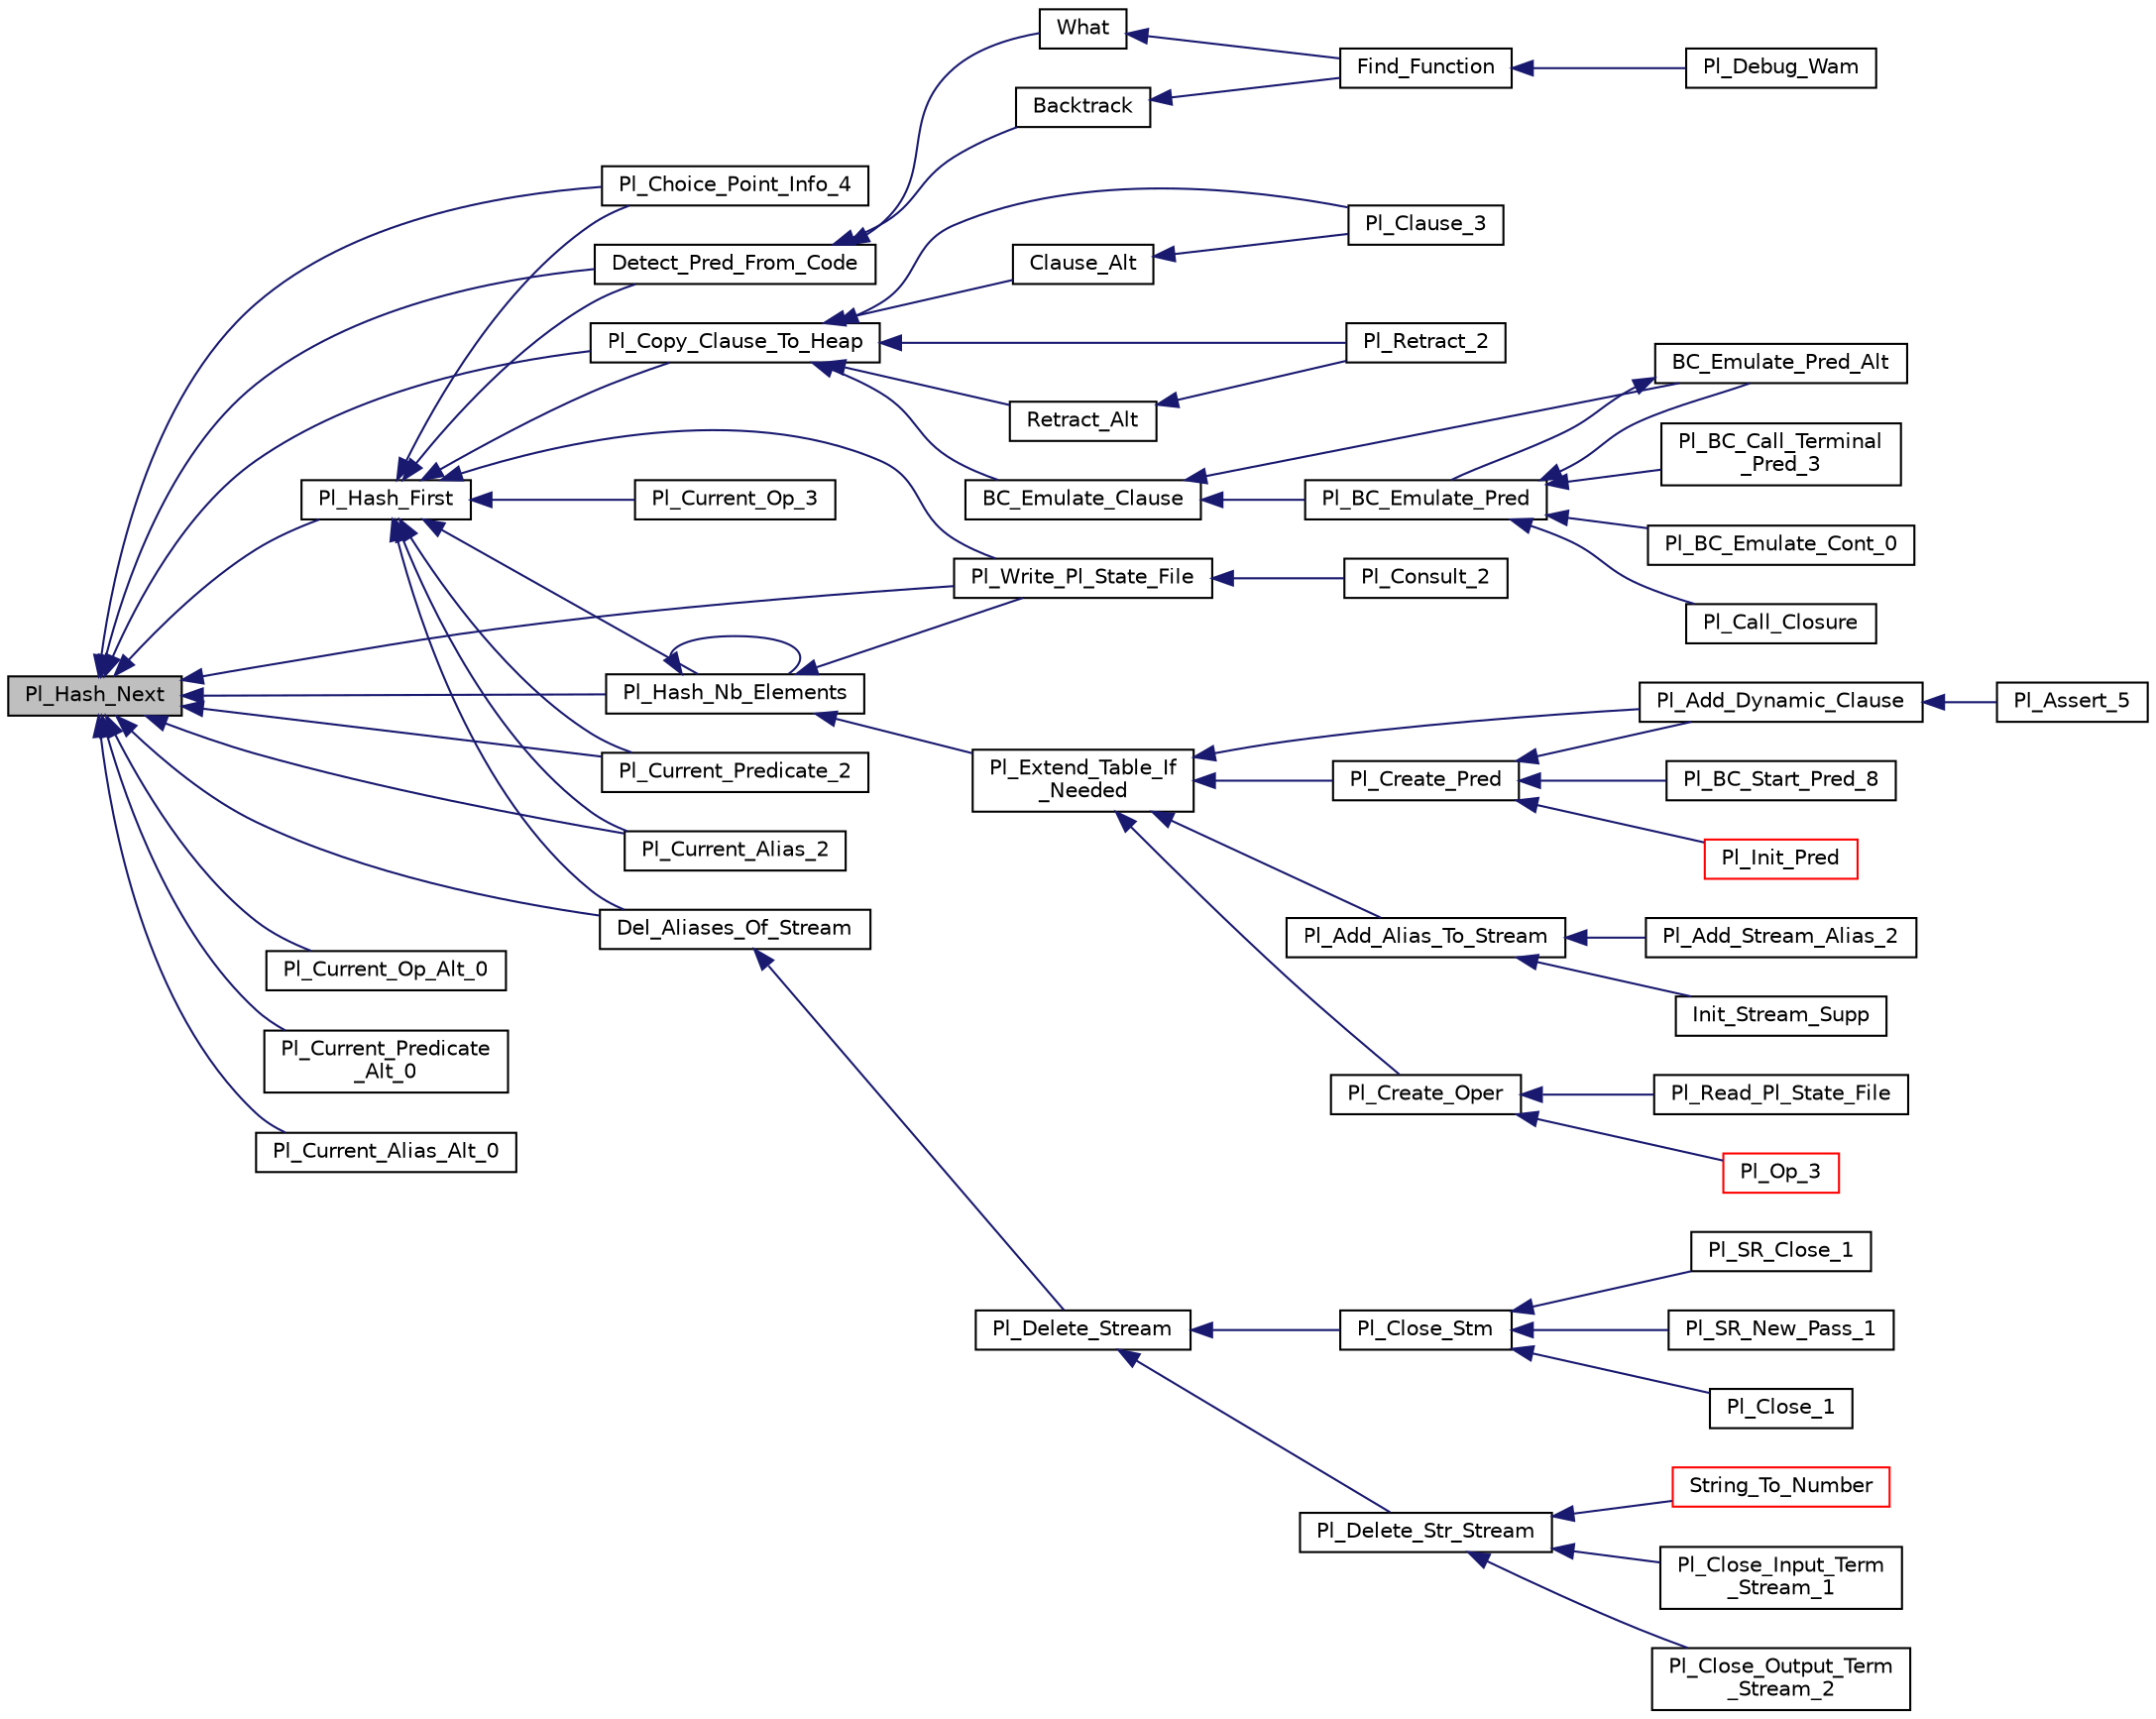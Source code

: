 digraph "Pl_Hash_Next"
{
  edge [fontname="Helvetica",fontsize="10",labelfontname="Helvetica",labelfontsize="10"];
  node [fontname="Helvetica",fontsize="10",shape=record];
  rankdir="LR";
  Node1 [label="Pl_Hash_Next",height=0.2,width=0.4,color="black", fillcolor="grey75", style="filled", fontcolor="black"];
  Node1 -> Node2 [dir="back",color="midnightblue",fontsize="10",style="solid"];
  Node2 [label="Pl_Choice_Point_Info_4",height=0.2,width=0.4,color="black", fillcolor="white", style="filled",URL="$debugger__c_8c.html#a398c300e47cda82b625339d9e45532ae"];
  Node1 -> Node3 [dir="back",color="midnightblue",fontsize="10",style="solid"];
  Node3 [label="Detect_Pred_From_Code",height=0.2,width=0.4,color="black", fillcolor="white", style="filled",URL="$debugger__c_8c.html#a18add4a6c08f3e15fb3de2afb0af65dc"];
  Node3 -> Node4 [dir="back",color="midnightblue",fontsize="10",style="solid"];
  Node4 [label="What",height=0.2,width=0.4,color="black", fillcolor="white", style="filled",URL="$debugger__c_8c.html#ae3548d2718c3c51e01cbf3aa9752ce17"];
  Node4 -> Node5 [dir="back",color="midnightblue",fontsize="10",style="solid"];
  Node5 [label="Find_Function",height=0.2,width=0.4,color="black", fillcolor="white", style="filled",URL="$debugger__c_8c.html#ae03520aa896def6dd036699b888bd0ef"];
  Node5 -> Node6 [dir="back",color="midnightblue",fontsize="10",style="solid"];
  Node6 [label="Pl_Debug_Wam",height=0.2,width=0.4,color="black", fillcolor="white", style="filled",URL="$debugger__c_8c.html#a11e816a7993314a8e53789bac9a67f53"];
  Node3 -> Node7 [dir="back",color="midnightblue",fontsize="10",style="solid"];
  Node7 [label="Backtrack",height=0.2,width=0.4,color="black", fillcolor="white", style="filled",URL="$debugger__c_8c.html#af0c1c2a7e6feb8d41802e2e984dec8e3"];
  Node7 -> Node5 [dir="back",color="midnightblue",fontsize="10",style="solid"];
  Node1 -> Node8 [dir="back",color="midnightblue",fontsize="10",style="solid"];
  Node8 [label="Pl_Copy_Clause_To_Heap",height=0.2,width=0.4,color="black", fillcolor="white", style="filled",URL="$dynam__supp_8h.html#afed2b2b3d8c4223c1ddddc6d4813b247"];
  Node8 -> Node9 [dir="back",color="midnightblue",fontsize="10",style="solid"];
  Node9 [label="Pl_Clause_3",height=0.2,width=0.4,color="black", fillcolor="white", style="filled",URL="$assert__c_8c.html#a8515a7d3fed2843f6596cff3dcf0b19a"];
  Node8 -> Node10 [dir="back",color="midnightblue",fontsize="10",style="solid"];
  Node10 [label="Clause_Alt",height=0.2,width=0.4,color="black", fillcolor="white", style="filled",URL="$assert__c_8c.html#af37b99f42612cf9fd1ad31623af56671"];
  Node10 -> Node9 [dir="back",color="midnightblue",fontsize="10",style="solid"];
  Node8 -> Node11 [dir="back",color="midnightblue",fontsize="10",style="solid"];
  Node11 [label="Pl_Retract_2",height=0.2,width=0.4,color="black", fillcolor="white", style="filled",URL="$assert__c_8c.html#a3bb1c6a0ff26397bf50be7d9c49d64a6"];
  Node8 -> Node12 [dir="back",color="midnightblue",fontsize="10",style="solid"];
  Node12 [label="Retract_Alt",height=0.2,width=0.4,color="black", fillcolor="white", style="filled",URL="$assert__c_8c.html#a0cac80d0ad5b9e80b1cc0b5014541ed2"];
  Node12 -> Node11 [dir="back",color="midnightblue",fontsize="10",style="solid"];
  Node8 -> Node13 [dir="back",color="midnightblue",fontsize="10",style="solid"];
  Node13 [label="BC_Emulate_Clause",height=0.2,width=0.4,color="black", fillcolor="white", style="filled",URL="$bc__supp_8c.html#a77ff26a73bb5736aff1d2c5d97400be5"];
  Node13 -> Node14 [dir="back",color="midnightblue",fontsize="10",style="solid"];
  Node14 [label="Pl_BC_Emulate_Pred",height=0.2,width=0.4,color="black", fillcolor="white", style="filled",URL="$bc__supp_8h.html#a8a045e53639fe083b9e018f119e754e4"];
  Node14 -> Node15 [dir="back",color="midnightblue",fontsize="10",style="solid"];
  Node15 [label="Pl_BC_Call_Terminal\l_Pred_3",height=0.2,width=0.4,color="black", fillcolor="white", style="filled",URL="$bc__supp_8c.html#a972dcf547f043fb0988173c77a2f521f"];
  Node14 -> Node16 [dir="back",color="midnightblue",fontsize="10",style="solid"];
  Node16 [label="BC_Emulate_Pred_Alt",height=0.2,width=0.4,color="black", fillcolor="white", style="filled",URL="$bc__supp_8c.html#af5eb08f345855ac14975d4366243dbc5"];
  Node16 -> Node14 [dir="back",color="midnightblue",fontsize="10",style="solid"];
  Node14 -> Node17 [dir="back",color="midnightblue",fontsize="10",style="solid"];
  Node17 [label="Pl_BC_Emulate_Cont_0",height=0.2,width=0.4,color="black", fillcolor="white", style="filled",URL="$bc__supp_8c.html#a3eaaadb92bd63dd9a3f63436a81a3dcc"];
  Node14 -> Node18 [dir="back",color="midnightblue",fontsize="10",style="solid"];
  Node18 [label="Pl_Call_Closure",height=0.2,width=0.4,color="black", fillcolor="white", style="filled",URL="$call__args__c_8c.html#af6fb473d73263063c7c2361e4c6a8981"];
  Node13 -> Node16 [dir="back",color="midnightblue",fontsize="10",style="solid"];
  Node1 -> Node19 [dir="back",color="midnightblue",fontsize="10",style="solid"];
  Node19 [label="Pl_Write_Pl_State_File",height=0.2,width=0.4,color="black", fillcolor="white", style="filled",URL="$flag__supp_8h.html#aae6ead01f35ccaa6a4c453aeadc1f5ef"];
  Node19 -> Node20 [dir="back",color="midnightblue",fontsize="10",style="solid"];
  Node20 [label="Pl_Consult_2",height=0.2,width=0.4,color="black", fillcolor="white", style="filled",URL="$consult__c_8c.html#a1aeea9f76cdfe478ce18d2262b45f36a"];
  Node1 -> Node21 [dir="back",color="midnightblue",fontsize="10",style="solid"];
  Node21 [label="Pl_Current_Op_Alt_0",height=0.2,width=0.4,color="black", fillcolor="white", style="filled",URL="$oper__c_8c.html#afdfda6f5d74b65babe5aedbc19308e9f"];
  Node1 -> Node22 [dir="back",color="midnightblue",fontsize="10",style="solid"];
  Node22 [label="Pl_Current_Predicate_2",height=0.2,width=0.4,color="black", fillcolor="white", style="filled",URL="$pred__c_8c.html#ab08452f7e5490d7047b2f4a842ecd943"];
  Node1 -> Node23 [dir="back",color="midnightblue",fontsize="10",style="solid"];
  Node23 [label="Pl_Current_Predicate\l_Alt_0",height=0.2,width=0.4,color="black", fillcolor="white", style="filled",URL="$pred__c_8c.html#a01cb3a6f81bedee27c4dcbf6d0374a67"];
  Node1 -> Node24 [dir="back",color="midnightblue",fontsize="10",style="solid"];
  Node24 [label="Pl_Current_Alias_2",height=0.2,width=0.4,color="black", fillcolor="white", style="filled",URL="$stream__c_8c.html#a1ed531369714c0718703dfe2f168b2ed"];
  Node1 -> Node25 [dir="back",color="midnightblue",fontsize="10",style="solid"];
  Node25 [label="Pl_Current_Alias_Alt_0",height=0.2,width=0.4,color="black", fillcolor="white", style="filled",URL="$stream__c_8c.html#a3d23162aace704e466af30efd75c7abd"];
  Node1 -> Node26 [dir="back",color="midnightblue",fontsize="10",style="solid"];
  Node26 [label="Del_Aliases_Of_Stream",height=0.2,width=0.4,color="black", fillcolor="white", style="filled",URL="$stream__supp_8c.html#a9e4588a205d05662c8a95435631bbabc"];
  Node26 -> Node27 [dir="back",color="midnightblue",fontsize="10",style="solid"];
  Node27 [label="Pl_Delete_Stream",height=0.2,width=0.4,color="black", fillcolor="white", style="filled",URL="$stream__supp_8h.html#ada95549b17c11bebd2aa07585a16936f"];
  Node27 -> Node28 [dir="back",color="midnightblue",fontsize="10",style="solid"];
  Node28 [label="Pl_Close_Stm",height=0.2,width=0.4,color="black", fillcolor="white", style="filled",URL="$stream__supp_8h.html#a01dbc066c1deba3a188650ba699b7f01"];
  Node28 -> Node29 [dir="back",color="midnightblue",fontsize="10",style="solid"];
  Node29 [label="Pl_SR_Close_1",height=0.2,width=0.4,color="black", fillcolor="white", style="filled",URL="$src__rdr__c_8c.html#a9bd17edd807337f25b335d86f826e75d"];
  Node28 -> Node30 [dir="back",color="midnightblue",fontsize="10",style="solid"];
  Node30 [label="Pl_SR_New_Pass_1",height=0.2,width=0.4,color="black", fillcolor="white", style="filled",URL="$src__rdr__c_8c.html#a260024335c542b6e1dacb6252ab5e1cc"];
  Node28 -> Node31 [dir="back",color="midnightblue",fontsize="10",style="solid"];
  Node31 [label="Pl_Close_1",height=0.2,width=0.4,color="black", fillcolor="white", style="filled",URL="$stream__c_8c.html#a4c24c2f444575a196cc4a5be2e687743"];
  Node27 -> Node32 [dir="back",color="midnightblue",fontsize="10",style="solid"];
  Node32 [label="Pl_Delete_Str_Stream",height=0.2,width=0.4,color="black", fillcolor="white", style="filled",URL="$stream__supp_8h.html#ae738b1f1a01cc31e1d06d244b2b28831"];
  Node32 -> Node33 [dir="back",color="midnightblue",fontsize="10",style="solid"];
  Node33 [label="String_To_Number",height=0.2,width=0.4,color="red", fillcolor="white", style="filled",URL="$atom__c_8c.html#a45d43288afc4447eb5e8a1bced9fd5a3"];
  Node32 -> Node34 [dir="back",color="midnightblue",fontsize="10",style="solid"];
  Node34 [label="Pl_Close_Input_Term\l_Stream_1",height=0.2,width=0.4,color="black", fillcolor="white", style="filled",URL="$stream__c_8c.html#a8b751483479b30807efdda8bd1664c5b"];
  Node32 -> Node35 [dir="back",color="midnightblue",fontsize="10",style="solid"];
  Node35 [label="Pl_Close_Output_Term\l_Stream_2",height=0.2,width=0.4,color="black", fillcolor="white", style="filled",URL="$stream__c_8c.html#a1f13fab2c67dc519c098795427b0cc02"];
  Node1 -> Node36 [dir="back",color="midnightblue",fontsize="10",style="solid"];
  Node36 [label="Pl_Hash_First",height=0.2,width=0.4,color="black", fillcolor="white", style="filled",URL="$hash_8h.html#a46cf8c018eb50003019707368304f1af"];
  Node36 -> Node2 [dir="back",color="midnightblue",fontsize="10",style="solid"];
  Node36 -> Node3 [dir="back",color="midnightblue",fontsize="10",style="solid"];
  Node36 -> Node8 [dir="back",color="midnightblue",fontsize="10",style="solid"];
  Node36 -> Node19 [dir="back",color="midnightblue",fontsize="10",style="solid"];
  Node36 -> Node37 [dir="back",color="midnightblue",fontsize="10",style="solid"];
  Node37 [label="Pl_Current_Op_3",height=0.2,width=0.4,color="black", fillcolor="white", style="filled",URL="$oper__c_8c.html#a099914cf4fc257810bb36b374d702e80"];
  Node36 -> Node22 [dir="back",color="midnightblue",fontsize="10",style="solid"];
  Node36 -> Node24 [dir="back",color="midnightblue",fontsize="10",style="solid"];
  Node36 -> Node26 [dir="back",color="midnightblue",fontsize="10",style="solid"];
  Node36 -> Node38 [dir="back",color="midnightblue",fontsize="10",style="solid"];
  Node38 [label="Pl_Hash_Nb_Elements",height=0.2,width=0.4,color="black", fillcolor="white", style="filled",URL="$hash_8h.html#a8c963a8a2962687a4f80a908981d3b9a"];
  Node38 -> Node19 [dir="back",color="midnightblue",fontsize="10",style="solid"];
  Node38 -> Node38 [dir="back",color="midnightblue",fontsize="10",style="solid"];
  Node38 -> Node39 [dir="back",color="midnightblue",fontsize="10",style="solid"];
  Node39 [label="Pl_Extend_Table_If\l_Needed",height=0.2,width=0.4,color="black", fillcolor="white", style="filled",URL="$misc_8h.html#a623a56eb127eb18ff99bc4737ebc100b"];
  Node39 -> Node40 [dir="back",color="midnightblue",fontsize="10",style="solid"];
  Node40 [label="Pl_Add_Dynamic_Clause",height=0.2,width=0.4,color="black", fillcolor="white", style="filled",URL="$dynam__supp_8h.html#ac515f897a0c90f972786f9d16a14ddd5"];
  Node40 -> Node41 [dir="back",color="midnightblue",fontsize="10",style="solid"];
  Node41 [label="Pl_Assert_5",height=0.2,width=0.4,color="black", fillcolor="white", style="filled",URL="$assert__c_8c.html#a797deea264dcd97e69d345f7f1e189aa"];
  Node39 -> Node42 [dir="back",color="midnightblue",fontsize="10",style="solid"];
  Node42 [label="Pl_Add_Alias_To_Stream",height=0.2,width=0.4,color="black", fillcolor="white", style="filled",URL="$stream__supp_8h.html#a68baecf1476b95a7cb8890662eb22567"];
  Node42 -> Node43 [dir="back",color="midnightblue",fontsize="10",style="solid"];
  Node43 [label="Pl_Add_Stream_Alias_2",height=0.2,width=0.4,color="black", fillcolor="white", style="filled",URL="$stream__c_8c.html#ace3c9e531ef6f560a00d1a4bdcb21eb9"];
  Node42 -> Node44 [dir="back",color="midnightblue",fontsize="10",style="solid"];
  Node44 [label="Init_Stream_Supp",height=0.2,width=0.4,color="black", fillcolor="white", style="filled",URL="$stream__supp_8c.html#a46a2de744d0ab922af4d2edc06e1ac48"];
  Node39 -> Node45 [dir="back",color="midnightblue",fontsize="10",style="solid"];
  Node45 [label="Pl_Create_Oper",height=0.2,width=0.4,color="black", fillcolor="white", style="filled",URL="$oper_8h.html#aaea6f69a5ed64f5abc47f0abdfe0ee10"];
  Node45 -> Node46 [dir="back",color="midnightblue",fontsize="10",style="solid"];
  Node46 [label="Pl_Read_Pl_State_File",height=0.2,width=0.4,color="black", fillcolor="white", style="filled",URL="$flag__supp_8h.html#a6fb80438bca5ea3a8626da474b5111bc"];
  Node45 -> Node47 [dir="back",color="midnightblue",fontsize="10",style="solid"];
  Node47 [label="Pl_Op_3",height=0.2,width=0.4,color="red", fillcolor="white", style="filled",URL="$src__rdr__c_8c.html#ae6dc2db598921d7de3ef556682930cfd"];
  Node39 -> Node48 [dir="back",color="midnightblue",fontsize="10",style="solid"];
  Node48 [label="Pl_Create_Pred",height=0.2,width=0.4,color="black", fillcolor="white", style="filled",URL="$pred_8h.html#a43f9afc5dcfc6f9c1f8205024c2be46a"];
  Node48 -> Node49 [dir="back",color="midnightblue",fontsize="10",style="solid"];
  Node49 [label="Pl_BC_Start_Pred_8",height=0.2,width=0.4,color="black", fillcolor="white", style="filled",URL="$bc__supp_8c.html#a78d4c74e8773ebb5cf2245f265114542"];
  Node48 -> Node40 [dir="back",color="midnightblue",fontsize="10",style="solid"];
  Node48 -> Node50 [dir="back",color="midnightblue",fontsize="10",style="solid"];
  Node50 [label="Pl_Init_Pred",height=0.2,width=0.4,color="red", fillcolor="white", style="filled",URL="$pred_8h.html#aa0fb875bb38ef710cad2276c7c843dc0"];
  Node1 -> Node38 [dir="back",color="midnightblue",fontsize="10",style="solid"];
}
